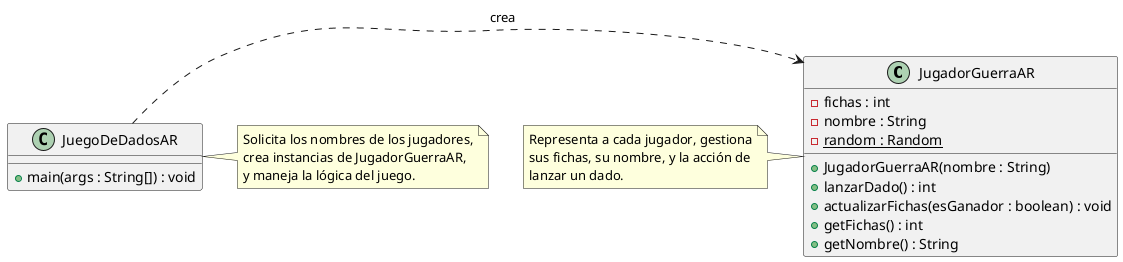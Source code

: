 @startuml

class JugadorGuerraAR {
    - fichas : int
    - nombre : String
    - random : Random {static}
    + JugadorGuerraAR(nombre : String)
    + lanzarDado() : int
    + actualizarFichas(esGanador : boolean) : void
    + getFichas() : int
    + getNombre() : String
}

class JuegoDeDadosAR {
    + main(args : String[]) : void
}

JuegoDeDadosAR .right.> JugadorGuerraAR : "crea"

note right of JuegoDeDadosAR
  Solicita los nombres de los jugadores,
  crea instancias de JugadorGuerraAR,
  y maneja la lógica del juego.
end note

note left of JugadorGuerraAR
  Representa a cada jugador, gestiona
  sus fichas, su nombre, y la acción de
  lanzar un dado.
end note

@enduml

